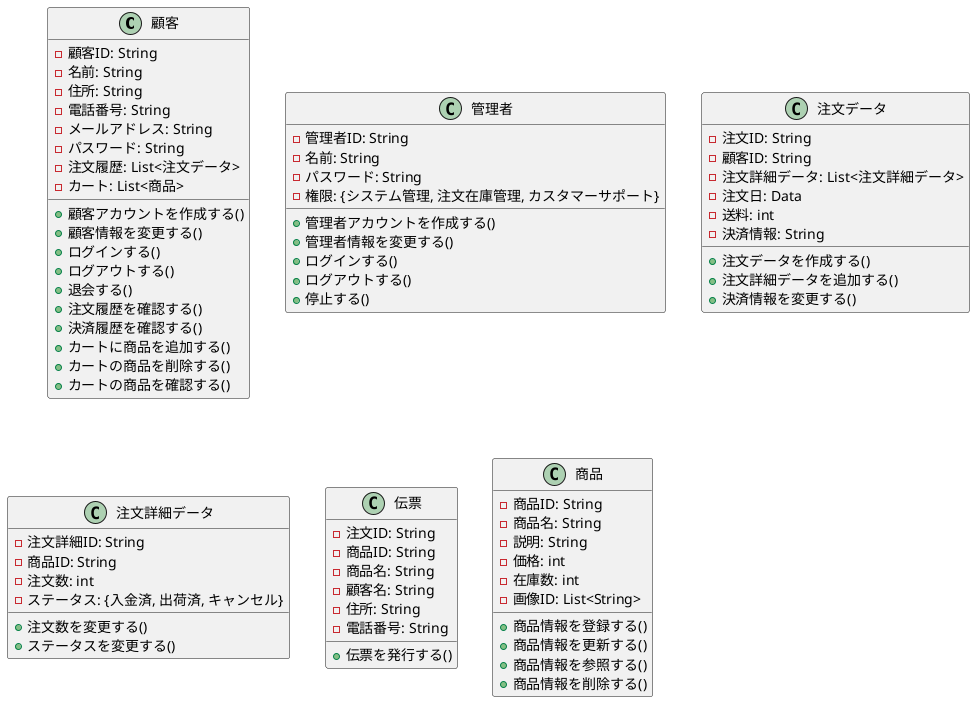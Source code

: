 @startuml .

class 顧客{
    - 顧客ID: String
    - 名前: String
    - 住所: String
    - 電話番号: String
    - メールアドレス: String
    - パスワード: String
    - 注文履歴: List<注文データ>
    - カート: List<商品>

    + 顧客アカウントを作成する()
    + 顧客情報を変更する()
    + ログインする()
    + ログアウトする()
    + 退会する()
    + 注文履歴を確認する()
    + 決済履歴を確認する()
    + カートに商品を追加する()
    + カートの商品を削除する()
    + カートの商品を確認する()
}

class 管理者 {
    - 管理者ID: String
    - 名前: String
    - パスワード: String
    - 権限: {システム管理, 注文在庫管理, カスタマーサポート}

    + 管理者アカウントを作成する()
    + 管理者情報を変更する()
    + ログインする()
    + ログアウトする()
    + 停止する()
}

class 注文データ {
    - 注文ID: String
    - 顧客ID: String
    - 注文詳細データ: List<注文詳細データ>
    - 注文日: Data
    - 送料: int
    - 決済情報: String

    + 注文データを作成する()
    + 注文詳細データを追加する()
    + 決済情報を変更する()
}

class 注文詳細データ {
    - 注文詳細ID: String
    - 商品ID: String
    - 注文数: int
    - ステータス: {入金済, 出荷済, キャンセル}

    + 注文数を変更する()
    + ステータスを変更する()
}

class 伝票 {
    - 注文ID: String
    - 商品ID: String
    - 商品名: String
    - 顧客名: String
    - 住所: String
    - 電話番号: String

    + 伝票を発行する()
}

class 商品 {
    - 商品ID: String
    - 商品名: String
    - 説明: String
    - 価格: int
    - 在庫数: int
    - 画像ID: List<String>

    + 商品情報を登録する()
    + 商品情報を更新する()
    + 商品情報を参照する()
    + 商品情報を削除する()
}

@enduml